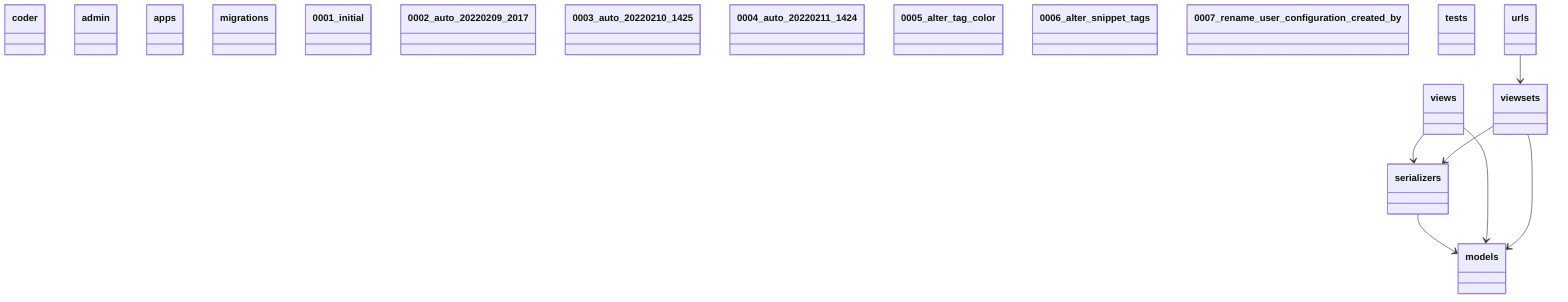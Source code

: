 classDiagram
  class coder {
  }
  class admin {
  }
  class apps {
  }
  class migrations {
  }
  class 0001_initial {
  }
  class 0002_auto_20220209_2017 {
  }
  class 0003_auto_20220210_1425 {
  }
  class 0004_auto_20220211_1424 {
  }
  class 0005_alter_tag_color {
  }
  class 0006_alter_snippet_tags {
  }
  class 0007_rename_user_configuration_created_by {
  }
  class models {
  }
  class serializers {
  }
  class tests {
  }
  class urls {
  }
  class views {
  }
  class viewsets {
  }
  serializers --> models
  urls --> viewsets
  views --> models
  views --> serializers
  viewsets --> models
  viewsets --> serializers